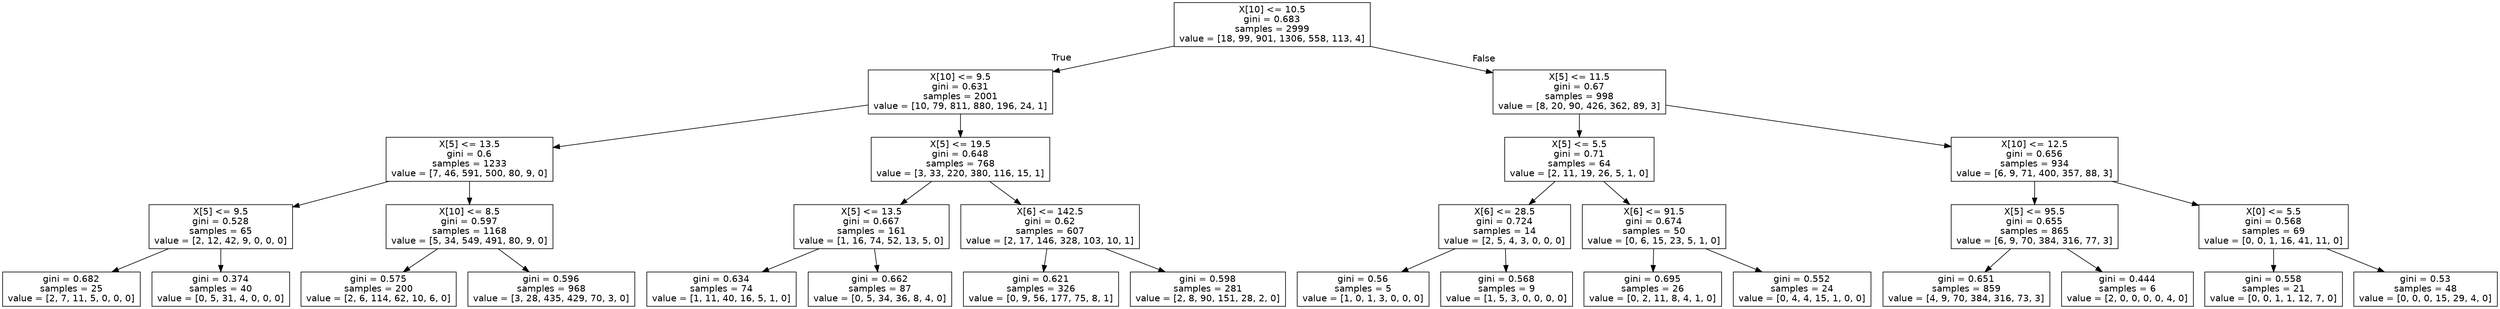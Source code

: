digraph Tree {
node [shape=box, fontname="helvetica"] ;
edge [fontname="helvetica"] ;
0 [label="X[10] <= 10.5\ngini = 0.683\nsamples = 2999\nvalue = [18, 99, 901, 1306, 558, 113, 4]"] ;
1 [label="X[10] <= 9.5\ngini = 0.631\nsamples = 2001\nvalue = [10, 79, 811, 880, 196, 24, 1]"] ;
0 -> 1 [labeldistance=2.5, labelangle=45, headlabel="True"] ;
2 [label="X[5] <= 13.5\ngini = 0.6\nsamples = 1233\nvalue = [7, 46, 591, 500, 80, 9, 0]"] ;
1 -> 2 ;
3 [label="X[5] <= 9.5\ngini = 0.528\nsamples = 65\nvalue = [2, 12, 42, 9, 0, 0, 0]"] ;
2 -> 3 ;
4 [label="gini = 0.682\nsamples = 25\nvalue = [2, 7, 11, 5, 0, 0, 0]"] ;
3 -> 4 ;
5 [label="gini = 0.374\nsamples = 40\nvalue = [0, 5, 31, 4, 0, 0, 0]"] ;
3 -> 5 ;
6 [label="X[10] <= 8.5\ngini = 0.597\nsamples = 1168\nvalue = [5, 34, 549, 491, 80, 9, 0]"] ;
2 -> 6 ;
7 [label="gini = 0.575\nsamples = 200\nvalue = [2, 6, 114, 62, 10, 6, 0]"] ;
6 -> 7 ;
8 [label="gini = 0.596\nsamples = 968\nvalue = [3, 28, 435, 429, 70, 3, 0]"] ;
6 -> 8 ;
9 [label="X[5] <= 19.5\ngini = 0.648\nsamples = 768\nvalue = [3, 33, 220, 380, 116, 15, 1]"] ;
1 -> 9 ;
10 [label="X[5] <= 13.5\ngini = 0.667\nsamples = 161\nvalue = [1, 16, 74, 52, 13, 5, 0]"] ;
9 -> 10 ;
11 [label="gini = 0.634\nsamples = 74\nvalue = [1, 11, 40, 16, 5, 1, 0]"] ;
10 -> 11 ;
12 [label="gini = 0.662\nsamples = 87\nvalue = [0, 5, 34, 36, 8, 4, 0]"] ;
10 -> 12 ;
13 [label="X[6] <= 142.5\ngini = 0.62\nsamples = 607\nvalue = [2, 17, 146, 328, 103, 10, 1]"] ;
9 -> 13 ;
14 [label="gini = 0.621\nsamples = 326\nvalue = [0, 9, 56, 177, 75, 8, 1]"] ;
13 -> 14 ;
15 [label="gini = 0.598\nsamples = 281\nvalue = [2, 8, 90, 151, 28, 2, 0]"] ;
13 -> 15 ;
16 [label="X[5] <= 11.5\ngini = 0.67\nsamples = 998\nvalue = [8, 20, 90, 426, 362, 89, 3]"] ;
0 -> 16 [labeldistance=2.5, labelangle=-45, headlabel="False"] ;
17 [label="X[5] <= 5.5\ngini = 0.71\nsamples = 64\nvalue = [2, 11, 19, 26, 5, 1, 0]"] ;
16 -> 17 ;
18 [label="X[6] <= 28.5\ngini = 0.724\nsamples = 14\nvalue = [2, 5, 4, 3, 0, 0, 0]"] ;
17 -> 18 ;
19 [label="gini = 0.56\nsamples = 5\nvalue = [1, 0, 1, 3, 0, 0, 0]"] ;
18 -> 19 ;
20 [label="gini = 0.568\nsamples = 9\nvalue = [1, 5, 3, 0, 0, 0, 0]"] ;
18 -> 20 ;
21 [label="X[6] <= 91.5\ngini = 0.674\nsamples = 50\nvalue = [0, 6, 15, 23, 5, 1, 0]"] ;
17 -> 21 ;
22 [label="gini = 0.695\nsamples = 26\nvalue = [0, 2, 11, 8, 4, 1, 0]"] ;
21 -> 22 ;
23 [label="gini = 0.552\nsamples = 24\nvalue = [0, 4, 4, 15, 1, 0, 0]"] ;
21 -> 23 ;
24 [label="X[10] <= 12.5\ngini = 0.656\nsamples = 934\nvalue = [6, 9, 71, 400, 357, 88, 3]"] ;
16 -> 24 ;
25 [label="X[5] <= 95.5\ngini = 0.655\nsamples = 865\nvalue = [6, 9, 70, 384, 316, 77, 3]"] ;
24 -> 25 ;
26 [label="gini = 0.651\nsamples = 859\nvalue = [4, 9, 70, 384, 316, 73, 3]"] ;
25 -> 26 ;
27 [label="gini = 0.444\nsamples = 6\nvalue = [2, 0, 0, 0, 0, 4, 0]"] ;
25 -> 27 ;
28 [label="X[0] <= 5.5\ngini = 0.568\nsamples = 69\nvalue = [0, 0, 1, 16, 41, 11, 0]"] ;
24 -> 28 ;
29 [label="gini = 0.558\nsamples = 21\nvalue = [0, 0, 1, 1, 12, 7, 0]"] ;
28 -> 29 ;
30 [label="gini = 0.53\nsamples = 48\nvalue = [0, 0, 0, 15, 29, 4, 0]"] ;
28 -> 30 ;
}